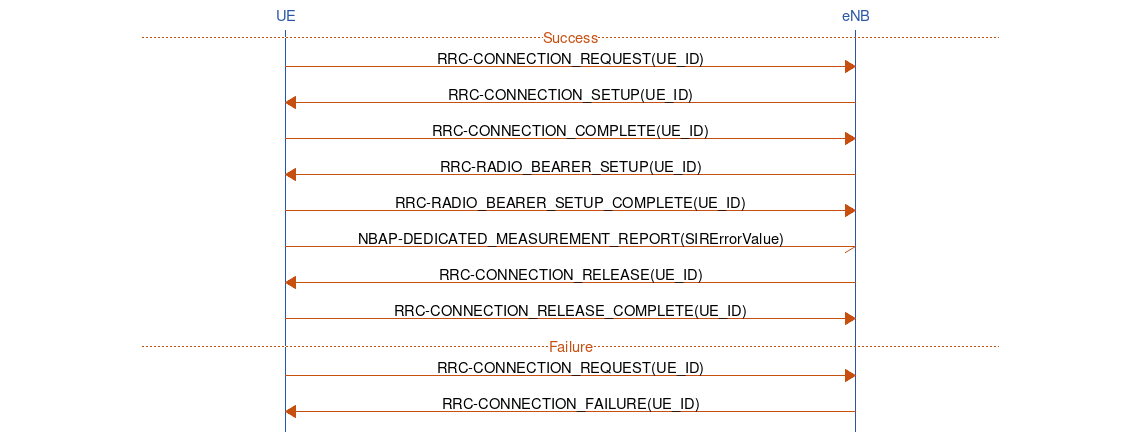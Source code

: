 # http://www.mcternan.me.uk/mscgen/
# mscgen -T eps -i openmsc.msc -o openmsc.eps
# All times given in milli seconds [ms]

msc {
	hscale = "1.9";

	# Network Elements
	UE [ textcolor="#2956A6", linecolour="#2956A6", arclinecolor="#c74f10" ],	
	BS [ label = "eNB", textcolor="#2956A6", linecolour="#2956A6", arclinecolor="#c74f10" ];

	# Use-Cases
	--- [ label = "Success", textcolor="#c74f10", linecolour="#c74f10" ]; # Probability = {0.8} 

	UE => BS [ label = "RRC-CONNECTION_REQUEST(UE_ID)" ]; # latencyDist = {constant} latencyValue = {100.0}
	
	BS => UE [ label = "RRC-CONNECTION_SETUP(UE_ID)" ]; # latencyDist = {constant} latencyValue={100.0}
	UE => BS [ label = "RRC-CONNECTION_COMPLETE(UE_ID)" ]; # latencyDist = {constant} latencyValue = {100.0}

	BS => UE [ label = "RRC-RADIO_BEARER_SETUP(UE_ID)" ]; # latencyDist = {constant} latencyValue = {300.0}
	UE => BS [ label = "RRC-RADIO_BEARER_SETUP_COMPLETE(UE_ID)" ]; # latencyDist = {constant} latencyValue = {400.0}

	UE -> BS [ label = "NBAP-DEDICATED_MEASUREMENT_REPORT(SIRErrorValue)" ]; # latencyDist = {gaussian} latencyMu = {100.0} latencySigma = {1.0}

	BS => UE [ label = "RRC-CONNECTION_RELEASE(UE_ID)" ]; # latencyDist = {constant} latencyValue = {500.0}
	UE => BS [ label = "RRC-CONNECTION_RELEASE_COMPLETE(UE_ID)" ]; # latencyDist = {constant} latencyValue = {600.0}

	--- [ label = "Failure", textcolor="#c74f10", linecolour="#c74f10" ]; # Probability = {0.2}
	UE => BS [ label = "RRC-CONNECTION_REQUEST(UE_ID)" ]; # latencyDist = {exponential} latencyLambda = {4.0}
	BS => UE [ label = "RRC-CONNECTION_FAILURE(UE_ID)" ]; # latencyDist = {constant} latencyValue = {1.0}
}
